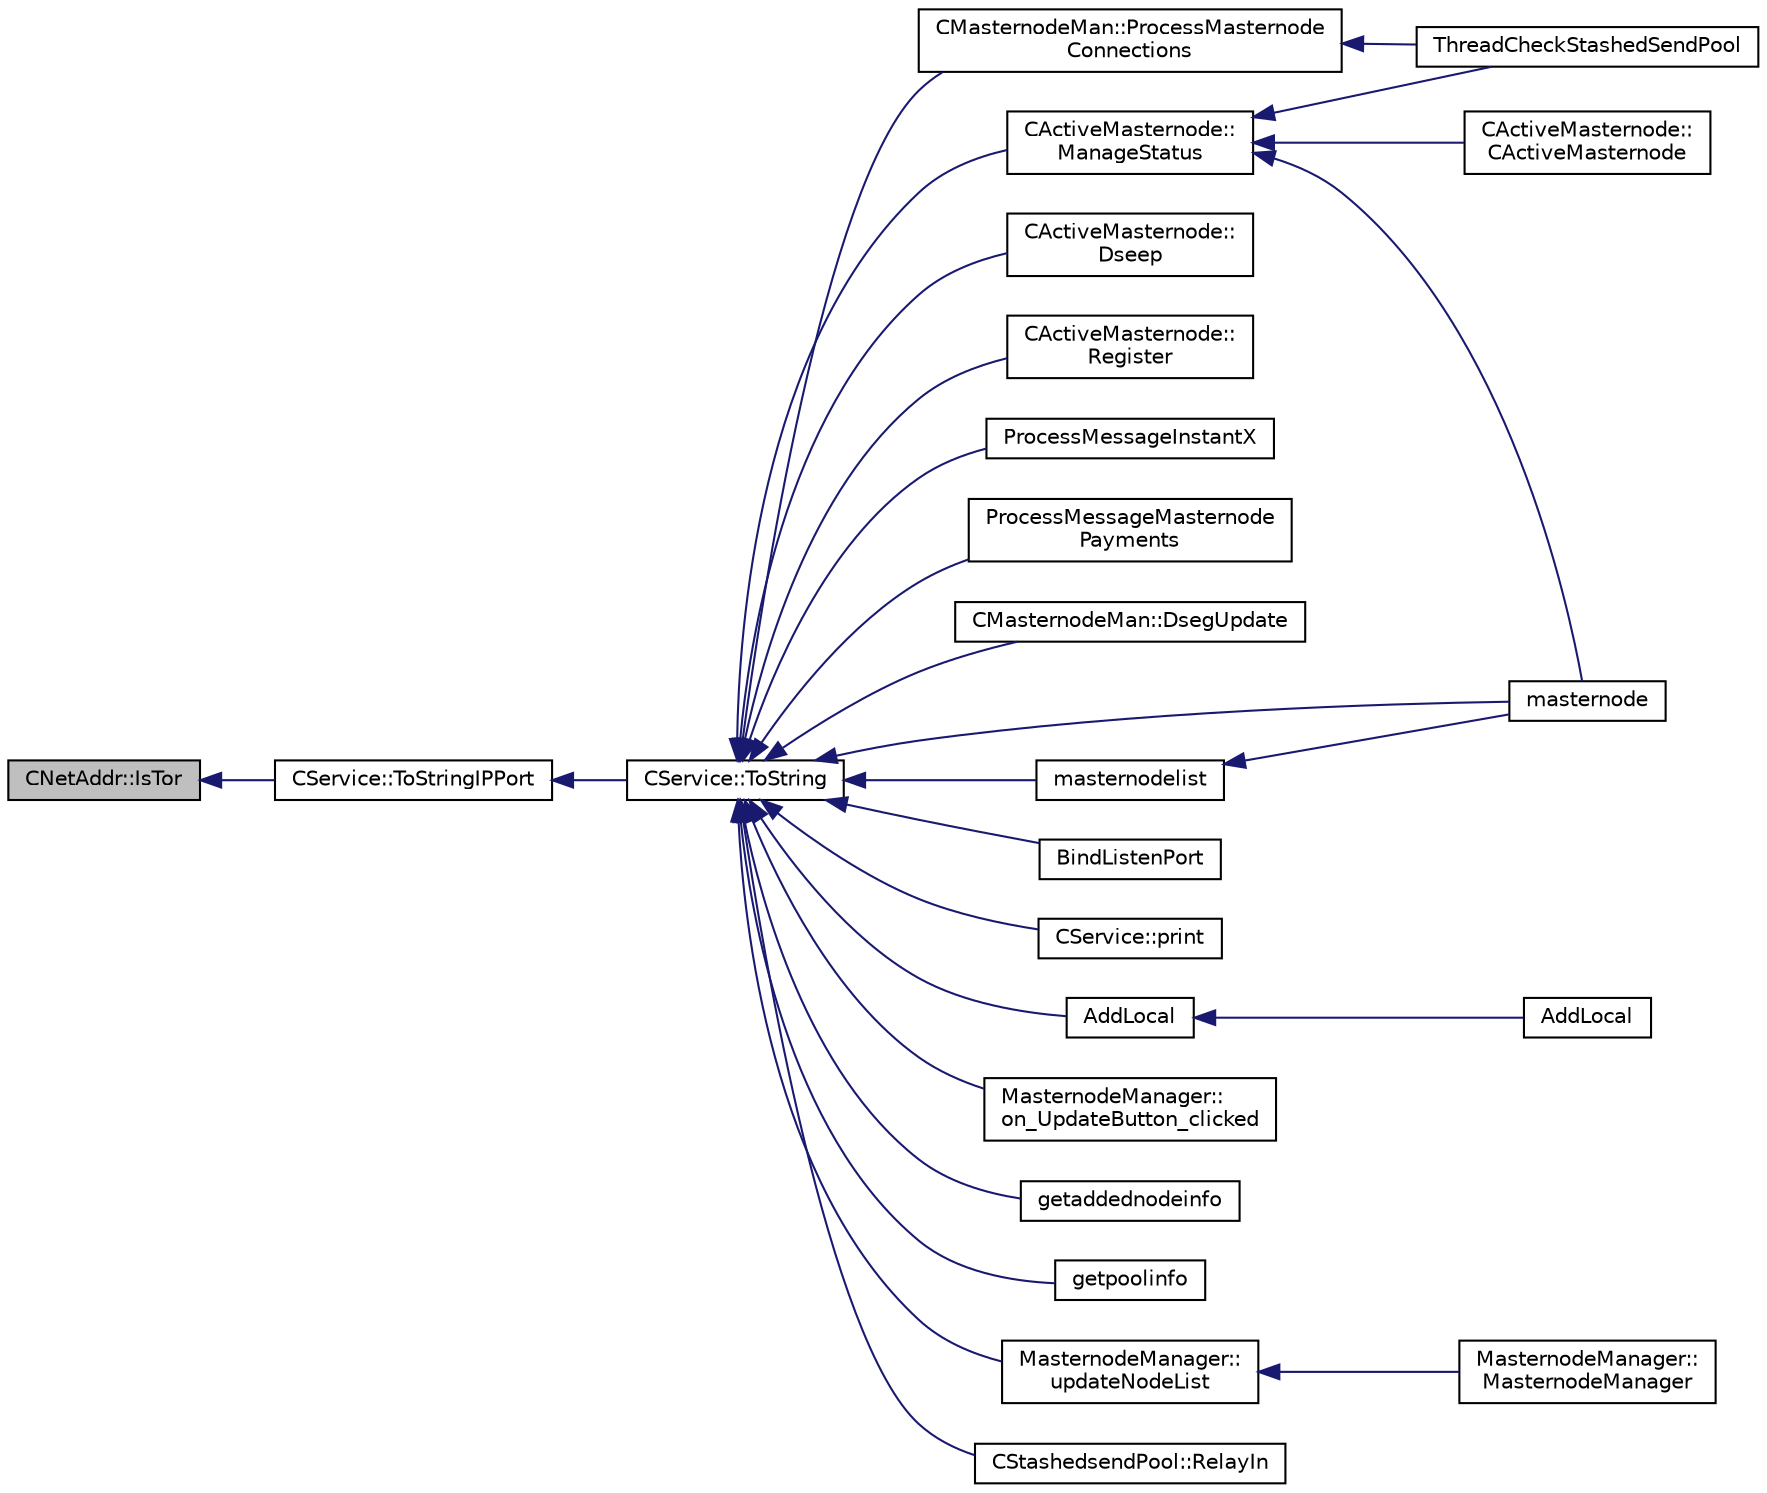 digraph "CNetAddr::IsTor"
{
  edge [fontname="Helvetica",fontsize="10",labelfontname="Helvetica",labelfontsize="10"];
  node [fontname="Helvetica",fontsize="10",shape=record];
  rankdir="LR";
  Node233 [label="CNetAddr::IsTor",height=0.2,width=0.4,color="black", fillcolor="grey75", style="filled", fontcolor="black"];
  Node233 -> Node234 [dir="back",color="midnightblue",fontsize="10",style="solid",fontname="Helvetica"];
  Node234 [label="CService::ToStringIPPort",height=0.2,width=0.4,color="black", fillcolor="white", style="filled",URL="$d3/dcc/class_c_service.html#a224204c838b12eeb49ca7eabe6f75004"];
  Node234 -> Node235 [dir="back",color="midnightblue",fontsize="10",style="solid",fontname="Helvetica"];
  Node235 [label="CService::ToString",height=0.2,width=0.4,color="black", fillcolor="white", style="filled",URL="$d3/dcc/class_c_service.html#a225473158bc07c87a6a862160d73cfea"];
  Node235 -> Node236 [dir="back",color="midnightblue",fontsize="10",style="solid",fontname="Helvetica"];
  Node236 [label="CActiveMasternode::\lManageStatus",height=0.2,width=0.4,color="black", fillcolor="white", style="filled",URL="$d9/d29/class_c_active_masternode.html#a8004b3b2100da7dcfedbd1e959633e51"];
  Node236 -> Node237 [dir="back",color="midnightblue",fontsize="10",style="solid",fontname="Helvetica"];
  Node237 [label="CActiveMasternode::\lCActiveMasternode",height=0.2,width=0.4,color="black", fillcolor="white", style="filled",URL="$d9/d29/class_c_active_masternode.html#a7ffb946d1b2aad0054d3b3efce8c0543"];
  Node236 -> Node238 [dir="back",color="midnightblue",fontsize="10",style="solid",fontname="Helvetica"];
  Node238 [label="masternode",height=0.2,width=0.4,color="black", fillcolor="white", style="filled",URL="$d5/d6b/rpcstashedsend_8cpp.html#a30609e443aeb47c29ed0878d16b1b5e1"];
  Node236 -> Node239 [dir="back",color="midnightblue",fontsize="10",style="solid",fontname="Helvetica"];
  Node239 [label="ThreadCheckStashedSendPool",height=0.2,width=0.4,color="black", fillcolor="white", style="filled",URL="$d9/dbc/stashedsend_8h.html#ab583ddc86effded8432ea5387f77d883"];
  Node235 -> Node240 [dir="back",color="midnightblue",fontsize="10",style="solid",fontname="Helvetica"];
  Node240 [label="CActiveMasternode::\lDseep",height=0.2,width=0.4,color="black", fillcolor="white", style="filled",URL="$d9/d29/class_c_active_masternode.html#aa14a1a9611f6b73cc3e860cda75de88c"];
  Node235 -> Node241 [dir="back",color="midnightblue",fontsize="10",style="solid",fontname="Helvetica"];
  Node241 [label="CActiveMasternode::\lRegister",height=0.2,width=0.4,color="black", fillcolor="white", style="filled",URL="$d9/d29/class_c_active_masternode.html#a1fd28a721112cda22fe2f9e1045cf397",tooltip="Register any Masternode. "];
  Node235 -> Node242 [dir="back",color="midnightblue",fontsize="10",style="solid",fontname="Helvetica"];
  Node242 [label="ProcessMessageInstantX",height=0.2,width=0.4,color="black", fillcolor="white", style="filled",URL="$d6/d5f/instantx_8h.html#aa516cb499ead2691d8ab216a499db5d0"];
  Node235 -> Node243 [dir="back",color="midnightblue",fontsize="10",style="solid",fontname="Helvetica"];
  Node243 [label="ProcessMessageMasternode\lPayments",height=0.2,width=0.4,color="black", fillcolor="white", style="filled",URL="$dc/d20/masternode-payments_8h.html#a8c28fb440d8031543d1de309e34c40f2"];
  Node235 -> Node244 [dir="back",color="midnightblue",fontsize="10",style="solid",fontname="Helvetica"];
  Node244 [label="CMasternodeMan::DsegUpdate",height=0.2,width=0.4,color="black", fillcolor="white", style="filled",URL="$dc/d6b/class_c_masternode_man.html#a5aa389cb63e70edf9fd9e2eb7fe90750"];
  Node235 -> Node245 [dir="back",color="midnightblue",fontsize="10",style="solid",fontname="Helvetica"];
  Node245 [label="CMasternodeMan::ProcessMasternode\lConnections",height=0.2,width=0.4,color="black", fillcolor="white", style="filled",URL="$dc/d6b/class_c_masternode_man.html#ad8a9994f53e2d6385b8caba4cd5ee4b9"];
  Node245 -> Node239 [dir="back",color="midnightblue",fontsize="10",style="solid",fontname="Helvetica"];
  Node235 -> Node246 [dir="back",color="midnightblue",fontsize="10",style="solid",fontname="Helvetica"];
  Node246 [label="AddLocal",height=0.2,width=0.4,color="black", fillcolor="white", style="filled",URL="$d7/d97/net_8h.html#a337d6af198a6b0d75f830e56da9b91e9"];
  Node246 -> Node247 [dir="back",color="midnightblue",fontsize="10",style="solid",fontname="Helvetica"];
  Node247 [label="AddLocal",height=0.2,width=0.4,color="black", fillcolor="white", style="filled",URL="$d7/d97/net_8h.html#abda4e8f87772f9a9d9d8f52a93791ffc"];
  Node235 -> Node248 [dir="back",color="midnightblue",fontsize="10",style="solid",fontname="Helvetica"];
  Node248 [label="BindListenPort",height=0.2,width=0.4,color="black", fillcolor="white", style="filled",URL="$dd/d84/net_8cpp.html#a0c8010ad96acff7cca6aca684ec42b71"];
  Node235 -> Node249 [dir="back",color="midnightblue",fontsize="10",style="solid",fontname="Helvetica"];
  Node249 [label="CService::print",height=0.2,width=0.4,color="black", fillcolor="white", style="filled",URL="$d3/dcc/class_c_service.html#a4b104c178cb4b71150a49989f5198302"];
  Node235 -> Node250 [dir="back",color="midnightblue",fontsize="10",style="solid",fontname="Helvetica"];
  Node250 [label="MasternodeManager::\lupdateNodeList",height=0.2,width=0.4,color="black", fillcolor="white", style="filled",URL="$d9/d70/class_masternode_manager.html#a5485a8bd6ccf673027165cc1207dfae9"];
  Node250 -> Node251 [dir="back",color="midnightblue",fontsize="10",style="solid",fontname="Helvetica"];
  Node251 [label="MasternodeManager::\lMasternodeManager",height=0.2,width=0.4,color="black", fillcolor="white", style="filled",URL="$d9/d70/class_masternode_manager.html#ad18cb99065e056e6b791e2356de826bf"];
  Node235 -> Node252 [dir="back",color="midnightblue",fontsize="10",style="solid",fontname="Helvetica"];
  Node252 [label="MasternodeManager::\lon_UpdateButton_clicked",height=0.2,width=0.4,color="black", fillcolor="white", style="filled",URL="$d9/d70/class_masternode_manager.html#ae8d07b4d869e3eb09fe1be445eff0430"];
  Node235 -> Node253 [dir="back",color="midnightblue",fontsize="10",style="solid",fontname="Helvetica"];
  Node253 [label="getaddednodeinfo",height=0.2,width=0.4,color="black", fillcolor="white", style="filled",URL="$df/dab/rpcnet_8cpp.html#a2a6994d3b180c8e9ce81e0da65a41bb3"];
  Node235 -> Node254 [dir="back",color="midnightblue",fontsize="10",style="solid",fontname="Helvetica"];
  Node254 [label="getpoolinfo",height=0.2,width=0.4,color="black", fillcolor="white", style="filled",URL="$d5/d6b/rpcstashedsend_8cpp.html#aea4471c128eb07bb1b70b4344ac38564"];
  Node235 -> Node238 [dir="back",color="midnightblue",fontsize="10",style="solid",fontname="Helvetica"];
  Node235 -> Node255 [dir="back",color="midnightblue",fontsize="10",style="solid",fontname="Helvetica"];
  Node255 [label="masternodelist",height=0.2,width=0.4,color="black", fillcolor="white", style="filled",URL="$d5/d6b/rpcstashedsend_8cpp.html#a3a7ed7e37f21eb2912afc6e776f7236c"];
  Node255 -> Node238 [dir="back",color="midnightblue",fontsize="10",style="solid",fontname="Helvetica"];
  Node235 -> Node256 [dir="back",color="midnightblue",fontsize="10",style="solid",fontname="Helvetica"];
  Node256 [label="CStashedsendPool::RelayIn",height=0.2,width=0.4,color="black", fillcolor="white", style="filled",URL="$dd/d8a/class_c_stashedsend_pool.html#aebe6dcd903303539047d0ae907fe38f7"];
}
